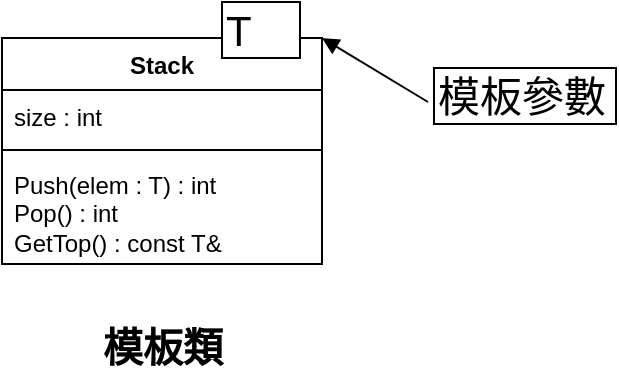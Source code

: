 <mxfile version="22.0.8" type="device">
  <diagram name="第 1 页" id="Mm0hC2-zrbVgDmfwnK1h">
    <mxGraphModel dx="336" dy="533" grid="0" gridSize="10" guides="1" tooltips="1" connect="1" arrows="1" fold="1" page="1" pageScale="1" pageWidth="827" pageHeight="1169" math="0" shadow="0">
      <root>
        <mxCell id="0" />
        <mxCell id="1" parent="0" />
        <mxCell id="MWRULVRWjAI7JQODRnuG-5" value="Stack" style="swimlane;fontStyle=1;align=center;verticalAlign=top;childLayout=stackLayout;horizontal=1;startSize=26;horizontalStack=0;resizeParent=1;resizeParentMax=0;resizeLast=0;collapsible=1;marginBottom=0;whiteSpace=wrap;html=1;" vertex="1" parent="1">
          <mxGeometry x="80" y="200" width="160" height="113" as="geometry" />
        </mxCell>
        <mxCell id="MWRULVRWjAI7JQODRnuG-6" value="size : int" style="text;strokeColor=none;fillColor=none;align=left;verticalAlign=top;spacingLeft=4;spacingRight=4;overflow=hidden;rotatable=0;points=[[0,0.5],[1,0.5]];portConstraint=eastwest;whiteSpace=wrap;html=1;" vertex="1" parent="MWRULVRWjAI7JQODRnuG-5">
          <mxGeometry y="26" width="160" height="26" as="geometry" />
        </mxCell>
        <mxCell id="MWRULVRWjAI7JQODRnuG-7" value="" style="line;strokeWidth=1;fillColor=none;align=left;verticalAlign=middle;spacingTop=-1;spacingLeft=3;spacingRight=3;rotatable=0;labelPosition=right;points=[];portConstraint=eastwest;strokeColor=inherit;" vertex="1" parent="MWRULVRWjAI7JQODRnuG-5">
          <mxGeometry y="52" width="160" height="8" as="geometry" />
        </mxCell>
        <mxCell id="MWRULVRWjAI7JQODRnuG-8" value="Push(elem : T) : int&lt;br&gt;Pop() : int&lt;br&gt;GetTop() : const T&amp;amp;" style="text;strokeColor=none;fillColor=none;align=left;verticalAlign=top;spacingLeft=4;spacingRight=4;overflow=hidden;rotatable=0;points=[[0,0.5],[1,0.5]];portConstraint=eastwest;whiteSpace=wrap;html=1;" vertex="1" parent="MWRULVRWjAI7JQODRnuG-5">
          <mxGeometry y="60" width="160" height="53" as="geometry" />
        </mxCell>
        <mxCell id="MWRULVRWjAI7JQODRnuG-9" value="&lt;span style=&quot;font-size: 20px;&quot;&gt;模板類&lt;/span&gt;" style="text;align=center;fontStyle=1;verticalAlign=middle;spacingLeft=3;spacingRight=3;strokeColor=none;rotatable=0;points=[[0,0.5],[1,0.5]];portConstraint=eastwest;html=1;" vertex="1" parent="1">
          <mxGeometry x="120" y="341" width="80" height="26" as="geometry" />
        </mxCell>
        <mxCell id="MWRULVRWjAI7JQODRnuG-10" value="&lt;font style=&quot;font-size: 21px;&quot;&gt;T&lt;/font&gt;" style="html=1;whiteSpace=wrap;align=left;" vertex="1" parent="1">
          <mxGeometry x="190" y="182" width="39" height="28" as="geometry" />
        </mxCell>
        <mxCell id="MWRULVRWjAI7JQODRnuG-11" value="&lt;span style=&quot;font-size: 21px;&quot;&gt;模板參數&lt;/span&gt;" style="html=1;whiteSpace=wrap;align=left;" vertex="1" parent="1">
          <mxGeometry x="296" y="215" width="91" height="28" as="geometry" />
        </mxCell>
        <mxCell id="MWRULVRWjAI7JQODRnuG-17" value="" style="html=1;verticalAlign=bottom;endArrow=block;curved=0;rounded=0;" edge="1" parent="1">
          <mxGeometry width="80" relative="1" as="geometry">
            <mxPoint x="293" y="232" as="sourcePoint" />
            <mxPoint x="240" y="200" as="targetPoint" />
          </mxGeometry>
        </mxCell>
      </root>
    </mxGraphModel>
  </diagram>
</mxfile>
